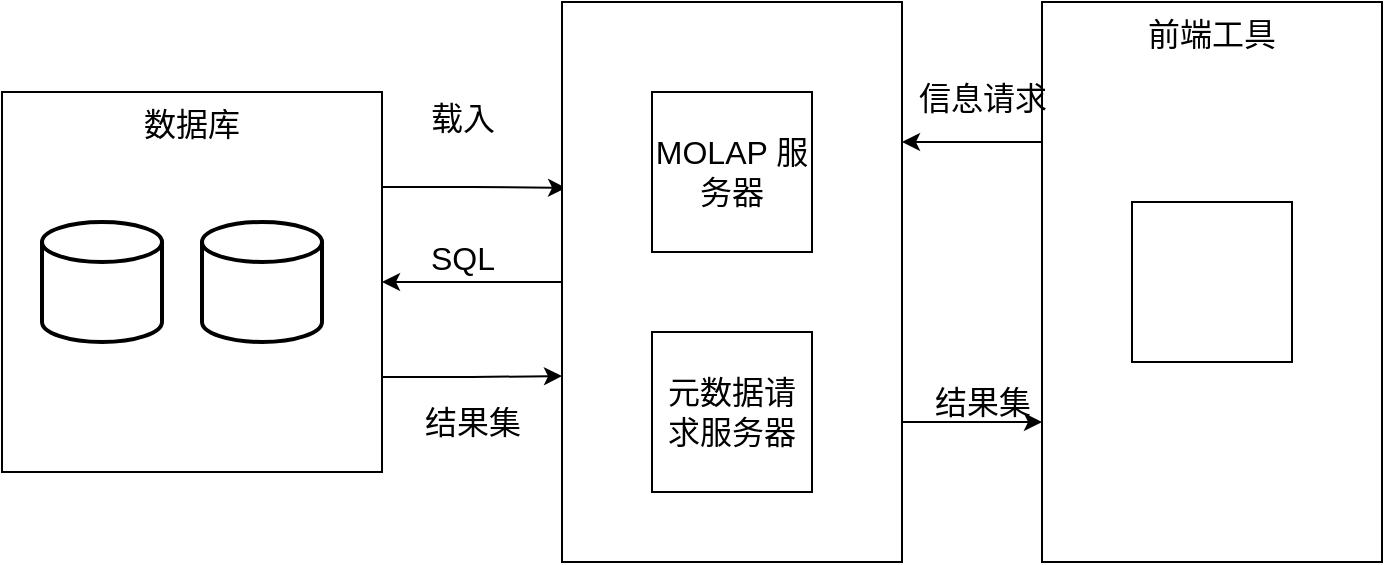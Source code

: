 <mxfile version="21.3.5" type="github">
  <diagram name="Page-1" id="zoyLQBMpjC1JwWB8Ujel">
    <mxGraphModel dx="1434" dy="760" grid="1" gridSize="10" guides="1" tooltips="1" connect="1" arrows="1" fold="1" page="1" pageScale="1" pageWidth="900" pageHeight="1600" math="0" shadow="0">
      <root>
        <mxCell id="0" />
        <mxCell id="1" parent="0" />
        <mxCell id="myBEYGF3AN6niEe-FZO3-25" style="edgeStyle=orthogonalEdgeStyle;rounded=0;orthogonalLoop=1;jettySize=auto;html=1;exitX=1;exitY=0.25;exitDx=0;exitDy=0;entryX=0.012;entryY=0.332;entryDx=0;entryDy=0;entryPerimeter=0;" edge="1" parent="1" source="myBEYGF3AN6niEe-FZO3-2" target="myBEYGF3AN6niEe-FZO3-3">
          <mxGeometry relative="1" as="geometry" />
        </mxCell>
        <mxCell id="myBEYGF3AN6niEe-FZO3-26" style="edgeStyle=orthogonalEdgeStyle;rounded=0;orthogonalLoop=1;jettySize=auto;html=1;exitX=1;exitY=0.75;exitDx=0;exitDy=0;entryX=0;entryY=0.668;entryDx=0;entryDy=0;entryPerimeter=0;" edge="1" parent="1" source="myBEYGF3AN6niEe-FZO3-2" target="myBEYGF3AN6niEe-FZO3-3">
          <mxGeometry relative="1" as="geometry" />
        </mxCell>
        <mxCell id="myBEYGF3AN6niEe-FZO3-2" value="&lt;div style=&quot;font-size: 16px;&quot;&gt;数据库&lt;/div&gt;" style="whiteSpace=wrap;html=1;aspect=fixed;align=center;horizontal=1;fontStyle=0;verticalAlign=top;fontSize=16;" vertex="1" parent="1">
          <mxGeometry x="80" y="280" width="190" height="190" as="geometry" />
        </mxCell>
        <mxCell id="myBEYGF3AN6niEe-FZO3-13" style="edgeStyle=orthogonalEdgeStyle;rounded=0;orthogonalLoop=1;jettySize=auto;html=1;exitX=1;exitY=0.75;exitDx=0;exitDy=0;entryX=0;entryY=0.75;entryDx=0;entryDy=0;fontSize=16;" edge="1" parent="1" source="myBEYGF3AN6niEe-FZO3-3" target="myBEYGF3AN6niEe-FZO3-4">
          <mxGeometry relative="1" as="geometry" />
        </mxCell>
        <mxCell id="myBEYGF3AN6niEe-FZO3-24" style="edgeStyle=orthogonalEdgeStyle;rounded=0;orthogonalLoop=1;jettySize=auto;html=1;exitX=0;exitY=0.5;exitDx=0;exitDy=0;entryX=1;entryY=0.5;entryDx=0;entryDy=0;" edge="1" parent="1" source="myBEYGF3AN6niEe-FZO3-3" target="myBEYGF3AN6niEe-FZO3-2">
          <mxGeometry relative="1" as="geometry" />
        </mxCell>
        <mxCell id="myBEYGF3AN6niEe-FZO3-3" value="" style="rounded=0;whiteSpace=wrap;html=1;fontSize=16;" vertex="1" parent="1">
          <mxGeometry x="360" y="235" width="170" height="280" as="geometry" />
        </mxCell>
        <mxCell id="myBEYGF3AN6niEe-FZO3-12" style="edgeStyle=orthogonalEdgeStyle;rounded=0;orthogonalLoop=1;jettySize=auto;html=1;exitX=0;exitY=0.25;exitDx=0;exitDy=0;entryX=1;entryY=0.25;entryDx=0;entryDy=0;fontSize=16;" edge="1" parent="1" source="myBEYGF3AN6niEe-FZO3-4" target="myBEYGF3AN6niEe-FZO3-3">
          <mxGeometry relative="1" as="geometry" />
        </mxCell>
        <mxCell id="myBEYGF3AN6niEe-FZO3-4" value="前端工具" style="rounded=0;whiteSpace=wrap;html=1;fontSize=16;horizontal=1;verticalAlign=top;" vertex="1" parent="1">
          <mxGeometry x="600" y="235" width="170" height="280" as="geometry" />
        </mxCell>
        <mxCell id="myBEYGF3AN6niEe-FZO3-5" value="MOLAP 服务器" style="whiteSpace=wrap;html=1;aspect=fixed;fontSize=16;" vertex="1" parent="1">
          <mxGeometry x="405" y="280" width="80" height="80" as="geometry" />
        </mxCell>
        <mxCell id="myBEYGF3AN6niEe-FZO3-6" value="元数据请求服务器" style="whiteSpace=wrap;html=1;aspect=fixed;fontSize=16;" vertex="1" parent="1">
          <mxGeometry x="405" y="400" width="80" height="80" as="geometry" />
        </mxCell>
        <mxCell id="myBEYGF3AN6niEe-FZO3-7" value="" style="whiteSpace=wrap;html=1;aspect=fixed;fontSize=16;horizontal=0;verticalAlign=top;" vertex="1" parent="1">
          <mxGeometry x="645" y="335" width="80" height="80" as="geometry" />
        </mxCell>
        <mxCell id="myBEYGF3AN6niEe-FZO3-8" value="" style="strokeWidth=2;html=1;shape=mxgraph.flowchart.database;whiteSpace=wrap;fontSize=16;" vertex="1" parent="1">
          <mxGeometry x="180" y="345" width="60" height="60" as="geometry" />
        </mxCell>
        <mxCell id="myBEYGF3AN6niEe-FZO3-9" value="" style="strokeWidth=2;html=1;shape=mxgraph.flowchart.database;whiteSpace=wrap;fontSize=16;" vertex="1" parent="1">
          <mxGeometry x="100" y="345" width="60" height="60" as="geometry" />
        </mxCell>
        <mxCell id="myBEYGF3AN6niEe-FZO3-18" value="信息请求" style="text;html=1;align=center;verticalAlign=middle;resizable=0;points=[];autosize=1;strokeColor=none;fillColor=none;fontSize=16;" vertex="1" parent="1">
          <mxGeometry x="525" y="268" width="90" height="30" as="geometry" />
        </mxCell>
        <mxCell id="myBEYGF3AN6niEe-FZO3-19" value="结果集" style="text;html=1;align=center;verticalAlign=middle;resizable=0;points=[];autosize=1;strokeColor=none;fillColor=none;fontSize=16;" vertex="1" parent="1">
          <mxGeometry x="535" y="420" width="70" height="30" as="geometry" />
        </mxCell>
        <mxCell id="myBEYGF3AN6niEe-FZO3-20" value="SQL" style="text;html=1;align=center;verticalAlign=middle;resizable=0;points=[];autosize=1;strokeColor=none;fillColor=none;fontSize=16;" vertex="1" parent="1">
          <mxGeometry x="280" y="348" width="60" height="30" as="geometry" />
        </mxCell>
        <mxCell id="myBEYGF3AN6niEe-FZO3-21" value="载入" style="text;html=1;align=center;verticalAlign=middle;resizable=0;points=[];autosize=1;strokeColor=none;fillColor=none;fontSize=16;" vertex="1" parent="1">
          <mxGeometry x="280" y="278" width="60" height="30" as="geometry" />
        </mxCell>
        <mxCell id="myBEYGF3AN6niEe-FZO3-22" value="结果集" style="text;html=1;align=center;verticalAlign=middle;resizable=0;points=[];autosize=1;strokeColor=none;fillColor=none;fontSize=16;" vertex="1" parent="1">
          <mxGeometry x="280" y="430" width="70" height="30" as="geometry" />
        </mxCell>
      </root>
    </mxGraphModel>
  </diagram>
</mxfile>
